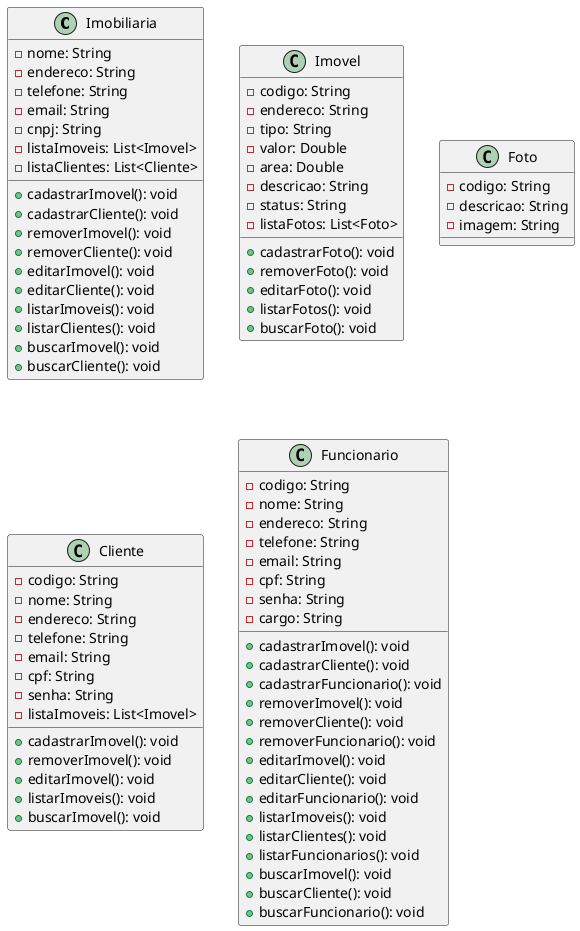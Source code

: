 @startuml Nome

class Imobiliaria {
    - nome: String
    - endereco: String
    - telefone: String
    - email: String
    - cnpj: String
    - listaImoveis: List<Imovel>
    - listaClientes: List<Cliente>
    + cadastrarImovel(): void
    + cadastrarCliente(): void
    + removerImovel(): void
    + removerCliente(): void
    + editarImovel(): void
    + editarCliente(): void
    + listarImoveis(): void
    + listarClientes(): void
    + buscarImovel(): void
    + buscarCliente(): void
}


class Imovel {
    - codigo: String
    - endereco: String
    - tipo: String
    - valor: Double
    - area: Double
    - descricao: String
    - status: String
    - listaFotos: List<Foto>
    + cadastrarFoto(): void
    + removerFoto(): void
    + editarFoto(): void
    + listarFotos(): void
    + buscarFoto(): void
}

class Foto {
    - codigo: String
    - descricao: String
    - imagem: String
}

class Cliente {
    - codigo: String
    - nome: String
    - endereco: String
    - telefone: String
    - email: String
    - cpf: String
    - senha: String
    - listaImoveis: List<Imovel>
    + cadastrarImovel(): void
    + removerImovel(): void
    + editarImovel(): void
    + listarImoveis(): void
    + buscarImovel(): void
}

class Funcionario {
    - codigo: String
    - nome: String
    - endereco: String
    - telefone: String
    - email: String
    - cpf: String
    - senha: String
    - cargo: String
    + cadastrarImovel(): void
    + cadastrarCliente(): void
    + cadastrarFuncionario(): void
    + removerImovel(): void
    + removerCliente(): void
    + removerFuncionario(): void
    + editarImovel(): void
    + editarCliente(): void
    + editarFuncionario(): void
    + listarImoveis(): void
    + listarClientes(): void
    + listarFuncionarios(): void
    + buscarImovel(): void
    + buscarCliente(): void
    + buscarFuncionario(): void
}


@enduml